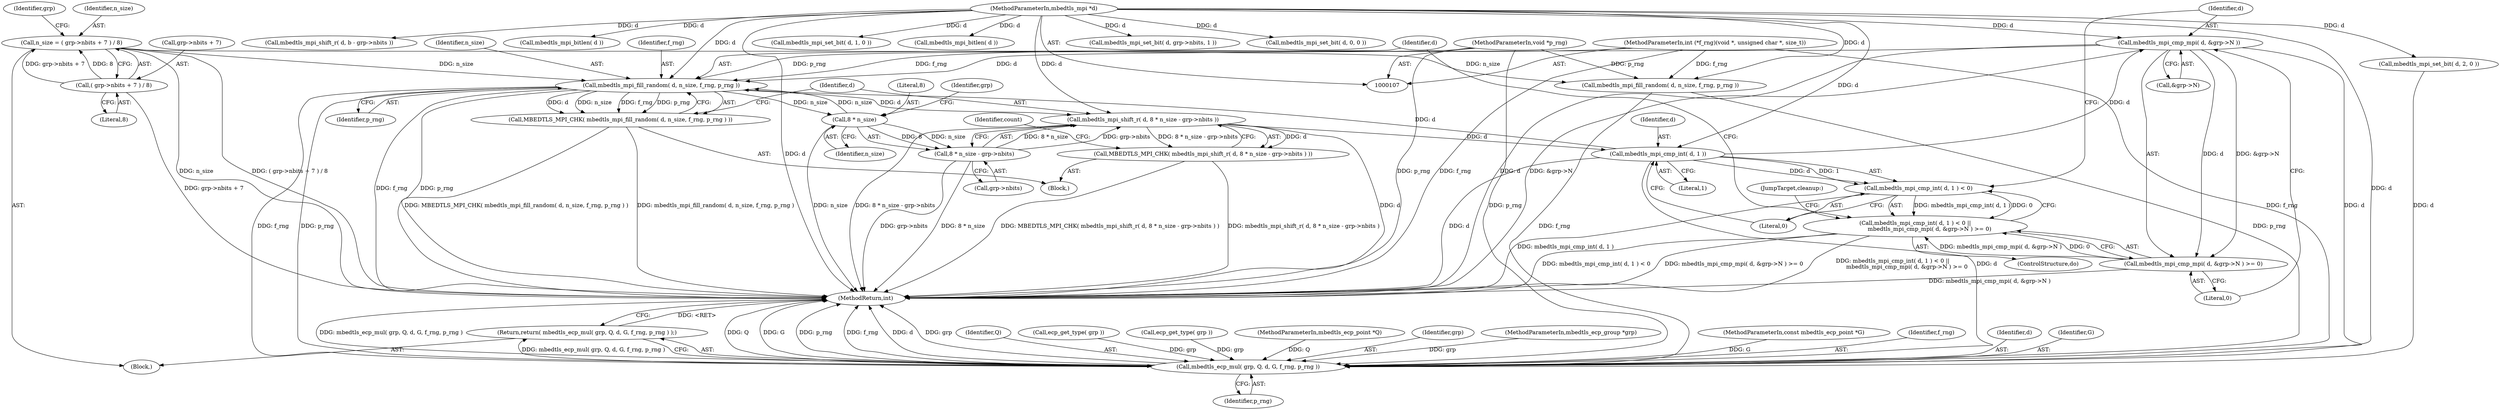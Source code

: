digraph "1_mbedtls_298a43a77ec0ed2c19a8c924ddd8571ef3e65dfd_2@pointer" {
"1000231" [label="(Call,mbedtls_mpi_cmp_mpi( d, &grp->N ))"];
"1000226" [label="(Call,mbedtls_mpi_cmp_int( d, 1 ))"];
"1000208" [label="(Call,mbedtls_mpi_shift_r( d, 8 * n_size - grp->nbits ))"];
"1000202" [label="(Call,mbedtls_mpi_fill_random( d, n_size, f_rng, p_rng ))"];
"1000231" [label="(Call,mbedtls_mpi_cmp_mpi( d, &grp->N ))"];
"1000110" [label="(MethodParameterIn,mbedtls_mpi *d)"];
"1000117" [label="(Call,n_size = ( grp->nbits + 7 ) / 8)"];
"1000119" [label="(Call,( grp->nbits + 7 ) / 8)"];
"1000211" [label="(Call,8 * n_size)"];
"1000112" [label="(MethodParameterIn,int (*f_rng)(void *, unsigned char *, size_t))"];
"1000113" [label="(MethodParameterIn,void *p_rng)"];
"1000210" [label="(Call,8 * n_size - grp->nbits)"];
"1000201" [label="(Call,MBEDTLS_MPI_CHK( mbedtls_mpi_fill_random( d, n_size, f_rng, p_rng ) ))"];
"1000207" [label="(Call,MBEDTLS_MPI_CHK( mbedtls_mpi_shift_r( d, 8 * n_size - grp->nbits ) ))"];
"1000225" [label="(Call,mbedtls_mpi_cmp_int( d, 1 ) < 0)"];
"1000224" [label="(Call,mbedtls_mpi_cmp_int( d, 1 ) < 0 ||\n                mbedtls_mpi_cmp_mpi( d, &grp->N ) >= 0)"];
"1000230" [label="(Call,mbedtls_mpi_cmp_mpi( d, &grp->N ) >= 0)"];
"1000249" [label="(Call,mbedtls_ecp_mul( grp, Q, d, G, f_rng, p_rng ))"];
"1000248" [label="(Return,return( mbedtls_ecp_mul( grp, Q, d, G, f_rng, p_rng ) );)"];
"1000251" [label="(Identifier,Q)"];
"1000119" [label="(Call,( grp->nbits + 7 ) / 8)"];
"1000224" [label="(Call,mbedtls_mpi_cmp_int( d, 1 ) < 0 ||\n                mbedtls_mpi_cmp_mpi( d, &grp->N ) >= 0)"];
"1000129" [label="(Identifier,grp)"];
"1000128" [label="(Call,ecp_get_type( grp ))"];
"1000249" [label="(Call,mbedtls_ecp_mul( grp, Q, d, G, f_rng, p_rng ))"];
"1000158" [label="(Call,mbedtls_mpi_shift_r( d, b - grp->nbits ))"];
"1000191" [label="(Call,ecp_get_type( grp ))"];
"1000111" [label="(MethodParameterIn,mbedtls_ecp_point *Q)"];
"1000225" [label="(Call,mbedtls_mpi_cmp_int( d, 1 ) < 0)"];
"1000255" [label="(Identifier,p_rng)"];
"1000215" [label="(Identifier,grp)"];
"1000142" [label="(Call,mbedtls_mpi_bitlen( d ))"];
"1000201" [label="(Call,MBEDTLS_MPI_CHK( mbedtls_mpi_fill_random( d, n_size, f_rng, p_rng ) ))"];
"1000250" [label="(Identifier,grp)"];
"1000213" [label="(Identifier,n_size)"];
"1000199" [label="(ControlStructure,do)"];
"1000232" [label="(Identifier,d)"];
"1000108" [label="(MethodParameterIn,mbedtls_ecp_group *grp)"];
"1000204" [label="(Identifier,n_size)"];
"1000179" [label="(Call,mbedtls_mpi_set_bit( d, 1, 0 ))"];
"1000214" [label="(Call,grp->nbits)"];
"1000203" [label="(Identifier,d)"];
"1000211" [label="(Call,8 * n_size)"];
"1000256" [label="(MethodReturn,int)"];
"1000209" [label="(Identifier,d)"];
"1000229" [label="(Literal,0)"];
"1000136" [label="(Call,mbedtls_mpi_fill_random( d, n_size, f_rng, p_rng ))"];
"1000148" [label="(Call,mbedtls_mpi_bitlen( d ))"];
"1000125" [label="(Literal,8)"];
"1000109" [label="(MethodParameterIn,const mbedtls_ecp_point *G)"];
"1000200" [label="(Block,)"];
"1000254" [label="(Identifier,f_rng)"];
"1000167" [label="(Call,mbedtls_mpi_set_bit( d, grp->nbits, 1 ))"];
"1000205" [label="(Identifier,f_rng)"];
"1000206" [label="(Identifier,p_rng)"];
"1000174" [label="(Call,mbedtls_mpi_set_bit( d, 0, 0 ))"];
"1000210" [label="(Call,8 * n_size - grp->nbits)"];
"1000230" [label="(Call,mbedtls_mpi_cmp_mpi( d, &grp->N ) >= 0)"];
"1000110" [label="(MethodParameterIn,mbedtls_mpi *d)"];
"1000117" [label="(Call,n_size = ( grp->nbits + 7 ) / 8)"];
"1000184" [label="(Call,mbedtls_mpi_set_bit( d, 2, 0 ))"];
"1000113" [label="(MethodParameterIn,void *p_rng)"];
"1000241" [label="(JumpTarget,cleanup:)"];
"1000233" [label="(Call,&grp->N)"];
"1000208" [label="(Call,mbedtls_mpi_shift_r( d, 8 * n_size - grp->nbits ))"];
"1000112" [label="(MethodParameterIn,int (*f_rng)(void *, unsigned char *, size_t))"];
"1000114" [label="(Block,)"];
"1000220" [label="(Identifier,count)"];
"1000227" [label="(Identifier,d)"];
"1000212" [label="(Literal,8)"];
"1000252" [label="(Identifier,d)"];
"1000120" [label="(Call,grp->nbits + 7)"];
"1000253" [label="(Identifier,G)"];
"1000207" [label="(Call,MBEDTLS_MPI_CHK( mbedtls_mpi_shift_r( d, 8 * n_size - grp->nbits ) ))"];
"1000237" [label="(Literal,0)"];
"1000228" [label="(Literal,1)"];
"1000118" [label="(Identifier,n_size)"];
"1000226" [label="(Call,mbedtls_mpi_cmp_int( d, 1 ))"];
"1000231" [label="(Call,mbedtls_mpi_cmp_mpi( d, &grp->N ))"];
"1000202" [label="(Call,mbedtls_mpi_fill_random( d, n_size, f_rng, p_rng ))"];
"1000248" [label="(Return,return( mbedtls_ecp_mul( grp, Q, d, G, f_rng, p_rng ) );)"];
"1000231" -> "1000230"  [label="AST: "];
"1000231" -> "1000233"  [label="CFG: "];
"1000232" -> "1000231"  [label="AST: "];
"1000233" -> "1000231"  [label="AST: "];
"1000237" -> "1000231"  [label="CFG: "];
"1000231" -> "1000256"  [label="DDG: d"];
"1000231" -> "1000256"  [label="DDG: &grp->N"];
"1000231" -> "1000202"  [label="DDG: d"];
"1000231" -> "1000230"  [label="DDG: d"];
"1000231" -> "1000230"  [label="DDG: &grp->N"];
"1000226" -> "1000231"  [label="DDG: d"];
"1000110" -> "1000231"  [label="DDG: d"];
"1000231" -> "1000249"  [label="DDG: d"];
"1000226" -> "1000225"  [label="AST: "];
"1000226" -> "1000228"  [label="CFG: "];
"1000227" -> "1000226"  [label="AST: "];
"1000228" -> "1000226"  [label="AST: "];
"1000229" -> "1000226"  [label="CFG: "];
"1000226" -> "1000256"  [label="DDG: d"];
"1000226" -> "1000202"  [label="DDG: d"];
"1000226" -> "1000225"  [label="DDG: d"];
"1000226" -> "1000225"  [label="DDG: 1"];
"1000208" -> "1000226"  [label="DDG: d"];
"1000110" -> "1000226"  [label="DDG: d"];
"1000226" -> "1000249"  [label="DDG: d"];
"1000208" -> "1000207"  [label="AST: "];
"1000208" -> "1000210"  [label="CFG: "];
"1000209" -> "1000208"  [label="AST: "];
"1000210" -> "1000208"  [label="AST: "];
"1000207" -> "1000208"  [label="CFG: "];
"1000208" -> "1000256"  [label="DDG: d"];
"1000208" -> "1000256"  [label="DDG: 8 * n_size - grp->nbits"];
"1000208" -> "1000207"  [label="DDG: d"];
"1000208" -> "1000207"  [label="DDG: 8 * n_size - grp->nbits"];
"1000202" -> "1000208"  [label="DDG: d"];
"1000110" -> "1000208"  [label="DDG: d"];
"1000210" -> "1000208"  [label="DDG: 8 * n_size"];
"1000210" -> "1000208"  [label="DDG: grp->nbits"];
"1000202" -> "1000201"  [label="AST: "];
"1000202" -> "1000206"  [label="CFG: "];
"1000203" -> "1000202"  [label="AST: "];
"1000204" -> "1000202"  [label="AST: "];
"1000205" -> "1000202"  [label="AST: "];
"1000206" -> "1000202"  [label="AST: "];
"1000201" -> "1000202"  [label="CFG: "];
"1000202" -> "1000256"  [label="DDG: p_rng"];
"1000202" -> "1000256"  [label="DDG: f_rng"];
"1000202" -> "1000201"  [label="DDG: d"];
"1000202" -> "1000201"  [label="DDG: n_size"];
"1000202" -> "1000201"  [label="DDG: f_rng"];
"1000202" -> "1000201"  [label="DDG: p_rng"];
"1000110" -> "1000202"  [label="DDG: d"];
"1000117" -> "1000202"  [label="DDG: n_size"];
"1000211" -> "1000202"  [label="DDG: n_size"];
"1000112" -> "1000202"  [label="DDG: f_rng"];
"1000113" -> "1000202"  [label="DDG: p_rng"];
"1000202" -> "1000211"  [label="DDG: n_size"];
"1000202" -> "1000249"  [label="DDG: f_rng"];
"1000202" -> "1000249"  [label="DDG: p_rng"];
"1000110" -> "1000107"  [label="AST: "];
"1000110" -> "1000256"  [label="DDG: d"];
"1000110" -> "1000136"  [label="DDG: d"];
"1000110" -> "1000142"  [label="DDG: d"];
"1000110" -> "1000148"  [label="DDG: d"];
"1000110" -> "1000158"  [label="DDG: d"];
"1000110" -> "1000167"  [label="DDG: d"];
"1000110" -> "1000174"  [label="DDG: d"];
"1000110" -> "1000179"  [label="DDG: d"];
"1000110" -> "1000184"  [label="DDG: d"];
"1000110" -> "1000249"  [label="DDG: d"];
"1000117" -> "1000114"  [label="AST: "];
"1000117" -> "1000119"  [label="CFG: "];
"1000118" -> "1000117"  [label="AST: "];
"1000119" -> "1000117"  [label="AST: "];
"1000129" -> "1000117"  [label="CFG: "];
"1000117" -> "1000256"  [label="DDG: n_size"];
"1000117" -> "1000256"  [label="DDG: ( grp->nbits + 7 ) / 8"];
"1000119" -> "1000117"  [label="DDG: grp->nbits + 7"];
"1000119" -> "1000117"  [label="DDG: 8"];
"1000117" -> "1000136"  [label="DDG: n_size"];
"1000119" -> "1000125"  [label="CFG: "];
"1000120" -> "1000119"  [label="AST: "];
"1000125" -> "1000119"  [label="AST: "];
"1000119" -> "1000256"  [label="DDG: grp->nbits + 7"];
"1000211" -> "1000210"  [label="AST: "];
"1000211" -> "1000213"  [label="CFG: "];
"1000212" -> "1000211"  [label="AST: "];
"1000213" -> "1000211"  [label="AST: "];
"1000215" -> "1000211"  [label="CFG: "];
"1000211" -> "1000256"  [label="DDG: n_size"];
"1000211" -> "1000210"  [label="DDG: 8"];
"1000211" -> "1000210"  [label="DDG: n_size"];
"1000112" -> "1000107"  [label="AST: "];
"1000112" -> "1000256"  [label="DDG: f_rng"];
"1000112" -> "1000136"  [label="DDG: f_rng"];
"1000112" -> "1000249"  [label="DDG: f_rng"];
"1000113" -> "1000107"  [label="AST: "];
"1000113" -> "1000256"  [label="DDG: p_rng"];
"1000113" -> "1000136"  [label="DDG: p_rng"];
"1000113" -> "1000249"  [label="DDG: p_rng"];
"1000210" -> "1000214"  [label="CFG: "];
"1000214" -> "1000210"  [label="AST: "];
"1000210" -> "1000256"  [label="DDG: grp->nbits"];
"1000210" -> "1000256"  [label="DDG: 8 * n_size"];
"1000201" -> "1000200"  [label="AST: "];
"1000209" -> "1000201"  [label="CFG: "];
"1000201" -> "1000256"  [label="DDG: MBEDTLS_MPI_CHK( mbedtls_mpi_fill_random( d, n_size, f_rng, p_rng ) )"];
"1000201" -> "1000256"  [label="DDG: mbedtls_mpi_fill_random( d, n_size, f_rng, p_rng )"];
"1000207" -> "1000200"  [label="AST: "];
"1000220" -> "1000207"  [label="CFG: "];
"1000207" -> "1000256"  [label="DDG: mbedtls_mpi_shift_r( d, 8 * n_size - grp->nbits )"];
"1000207" -> "1000256"  [label="DDG: MBEDTLS_MPI_CHK( mbedtls_mpi_shift_r( d, 8 * n_size - grp->nbits ) )"];
"1000225" -> "1000224"  [label="AST: "];
"1000225" -> "1000229"  [label="CFG: "];
"1000229" -> "1000225"  [label="AST: "];
"1000232" -> "1000225"  [label="CFG: "];
"1000224" -> "1000225"  [label="CFG: "];
"1000225" -> "1000256"  [label="DDG: mbedtls_mpi_cmp_int( d, 1 )"];
"1000225" -> "1000224"  [label="DDG: mbedtls_mpi_cmp_int( d, 1 )"];
"1000225" -> "1000224"  [label="DDG: 0"];
"1000224" -> "1000199"  [label="AST: "];
"1000224" -> "1000230"  [label="CFG: "];
"1000230" -> "1000224"  [label="AST: "];
"1000203" -> "1000224"  [label="CFG: "];
"1000241" -> "1000224"  [label="CFG: "];
"1000224" -> "1000256"  [label="DDG: mbedtls_mpi_cmp_int( d, 1 ) < 0"];
"1000224" -> "1000256"  [label="DDG: mbedtls_mpi_cmp_mpi( d, &grp->N ) >= 0"];
"1000224" -> "1000256"  [label="DDG: mbedtls_mpi_cmp_int( d, 1 ) < 0 ||\n                mbedtls_mpi_cmp_mpi( d, &grp->N ) >= 0"];
"1000230" -> "1000224"  [label="DDG: mbedtls_mpi_cmp_mpi( d, &grp->N )"];
"1000230" -> "1000224"  [label="DDG: 0"];
"1000230" -> "1000237"  [label="CFG: "];
"1000237" -> "1000230"  [label="AST: "];
"1000230" -> "1000256"  [label="DDG: mbedtls_mpi_cmp_mpi( d, &grp->N )"];
"1000249" -> "1000248"  [label="AST: "];
"1000249" -> "1000255"  [label="CFG: "];
"1000250" -> "1000249"  [label="AST: "];
"1000251" -> "1000249"  [label="AST: "];
"1000252" -> "1000249"  [label="AST: "];
"1000253" -> "1000249"  [label="AST: "];
"1000254" -> "1000249"  [label="AST: "];
"1000255" -> "1000249"  [label="AST: "];
"1000248" -> "1000249"  [label="CFG: "];
"1000249" -> "1000256"  [label="DDG: Q"];
"1000249" -> "1000256"  [label="DDG: G"];
"1000249" -> "1000256"  [label="DDG: p_rng"];
"1000249" -> "1000256"  [label="DDG: f_rng"];
"1000249" -> "1000256"  [label="DDG: d"];
"1000249" -> "1000256"  [label="DDG: grp"];
"1000249" -> "1000256"  [label="DDG: mbedtls_ecp_mul( grp, Q, d, G, f_rng, p_rng )"];
"1000249" -> "1000248"  [label="DDG: mbedtls_ecp_mul( grp, Q, d, G, f_rng, p_rng )"];
"1000128" -> "1000249"  [label="DDG: grp"];
"1000191" -> "1000249"  [label="DDG: grp"];
"1000108" -> "1000249"  [label="DDG: grp"];
"1000111" -> "1000249"  [label="DDG: Q"];
"1000184" -> "1000249"  [label="DDG: d"];
"1000109" -> "1000249"  [label="DDG: G"];
"1000136" -> "1000249"  [label="DDG: f_rng"];
"1000136" -> "1000249"  [label="DDG: p_rng"];
"1000248" -> "1000114"  [label="AST: "];
"1000256" -> "1000248"  [label="CFG: "];
"1000248" -> "1000256"  [label="DDG: <RET>"];
}
